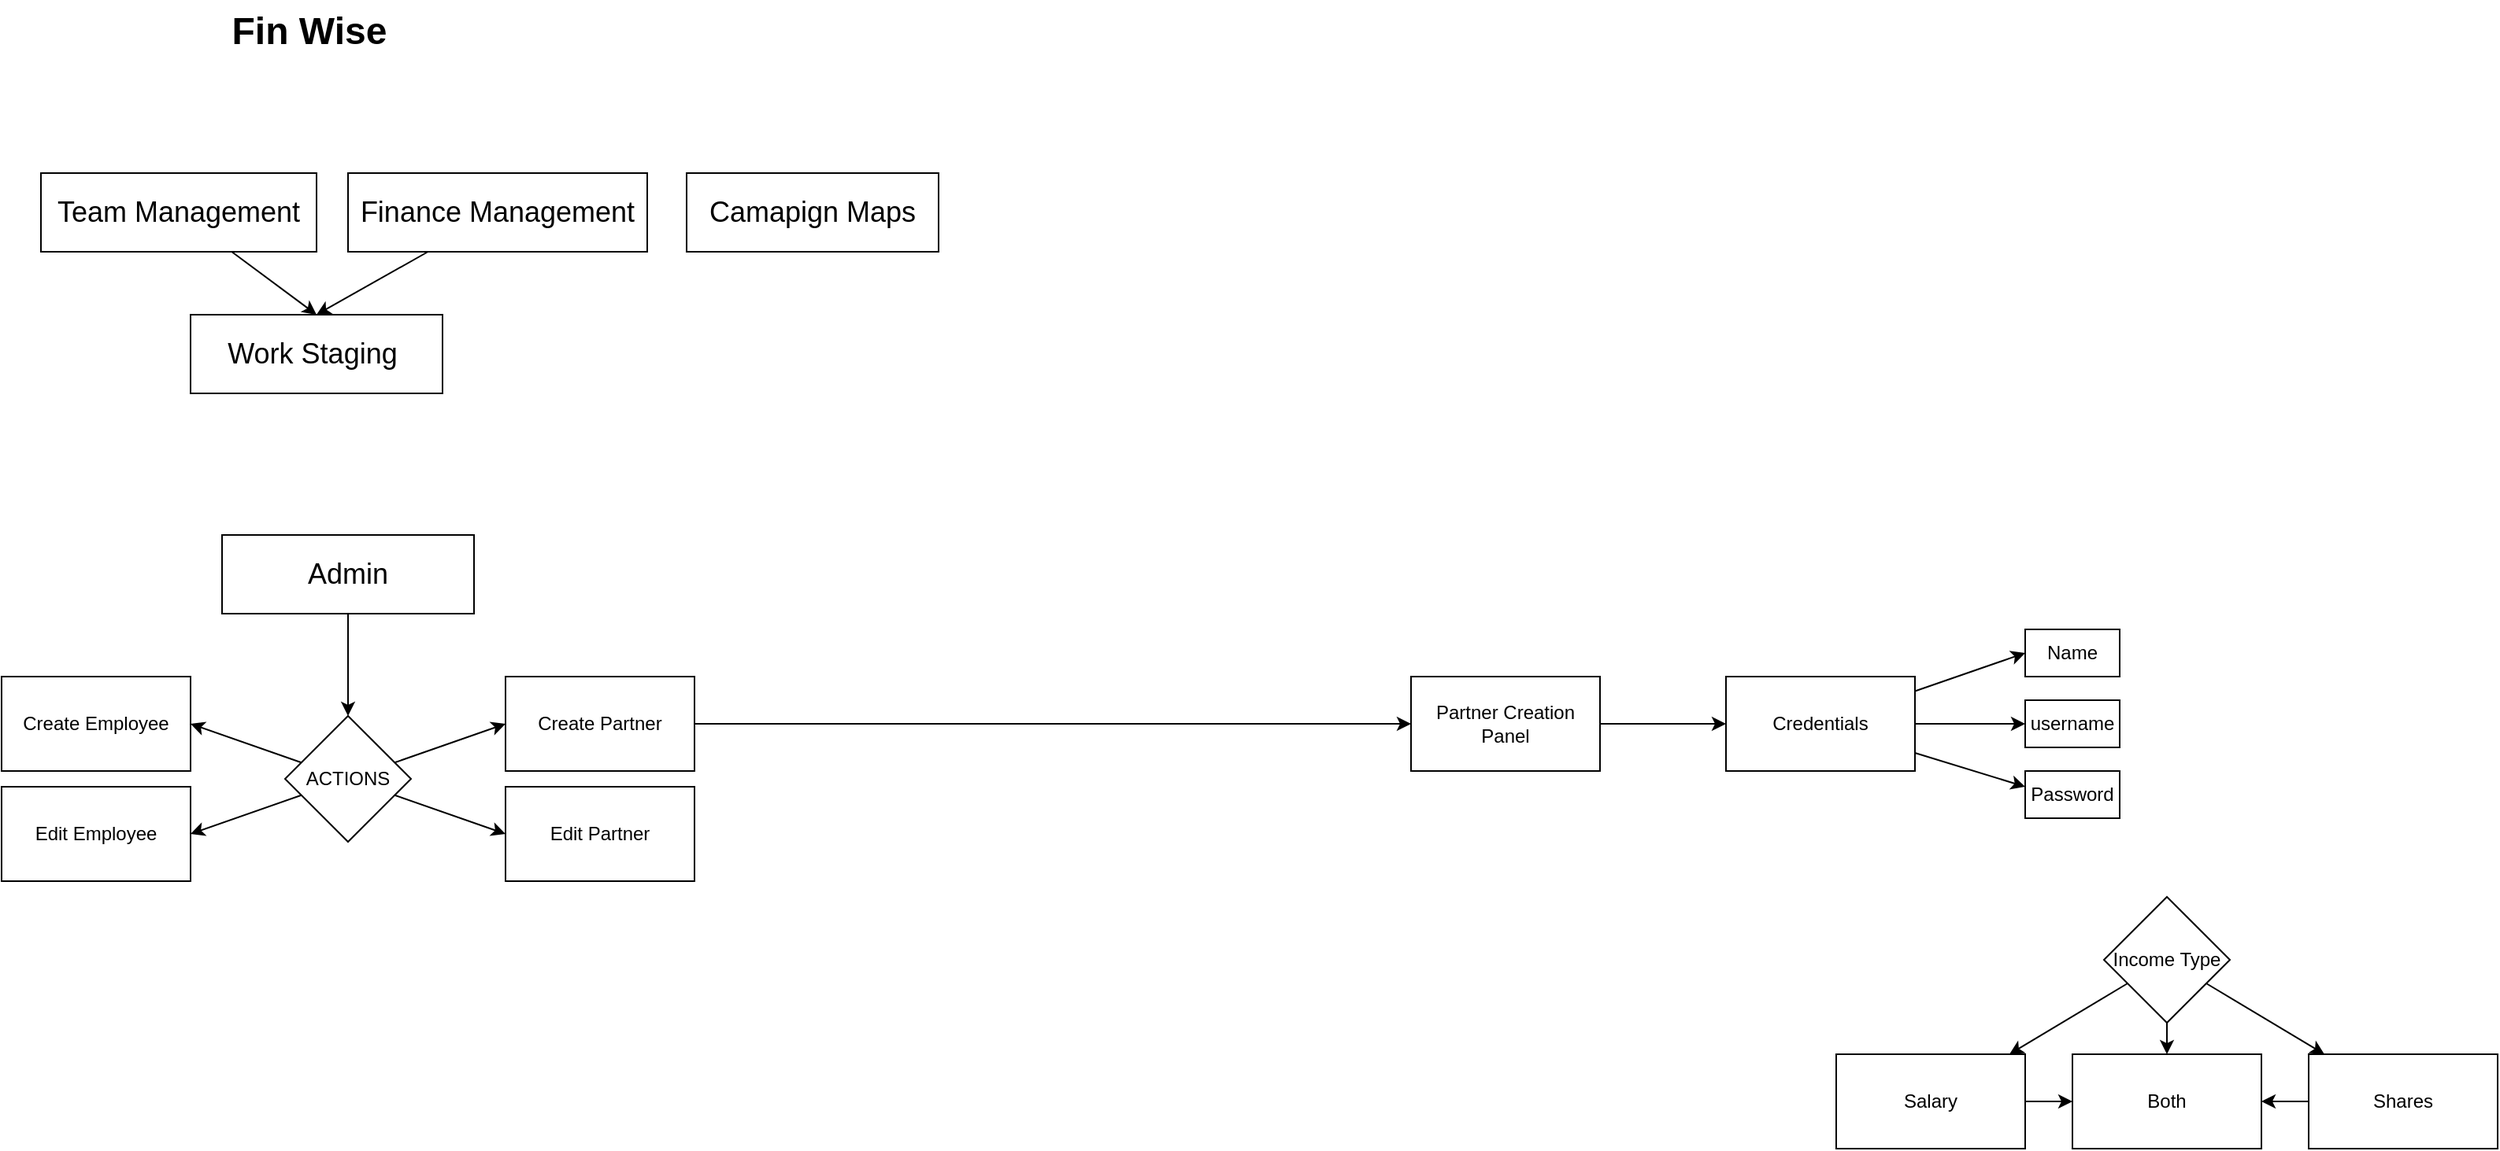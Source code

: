 <mxfile>
    <diagram id="jEpkezGELk_ubVh0BI_I" name="Page-1">
        <mxGraphModel dx="1368" dy="916" grid="1" gridSize="10" guides="1" tooltips="1" connect="1" arrows="1" fold="1" page="1" pageScale="1" pageWidth="850" pageHeight="1100" math="0" shadow="0">
            <root>
                <mxCell id="0"/>
                <mxCell id="1" parent="0"/>
                <mxCell id="3" value="Fin Wise" style="text;strokeColor=none;fillColor=none;html=1;fontSize=24;fontStyle=1;verticalAlign=middle;align=center;" parent="1" vertex="1">
                    <mxGeometry x="350" y="20" width="100" height="40" as="geometry"/>
                </mxCell>
                <mxCell id="5" value="&lt;font style=&quot;font-size: 18px;&quot;&gt;Work Staging&amp;nbsp;&lt;/font&gt;" style="rounded=0;whiteSpace=wrap;html=1;" parent="1" vertex="1">
                    <mxGeometry x="325" y="220" width="160" height="50" as="geometry"/>
                </mxCell>
                <mxCell id="56" style="edgeStyle=none;html=1;entryX=0.5;entryY=0;entryDx=0;entryDy=0;" edge="1" parent="1" source="6" target="5">
                    <mxGeometry relative="1" as="geometry"/>
                </mxCell>
                <mxCell id="6" value="&lt;font style=&quot;font-size: 18px;&quot;&gt;Team Management&lt;/font&gt;" style="rounded=0;whiteSpace=wrap;html=1;" parent="1" vertex="1">
                    <mxGeometry x="230" y="130" width="175" height="50" as="geometry"/>
                </mxCell>
                <mxCell id="57" style="edgeStyle=none;html=1;entryX=0.5;entryY=0;entryDx=0;entryDy=0;" edge="1" parent="1" source="7" target="5">
                    <mxGeometry relative="1" as="geometry"/>
                </mxCell>
                <mxCell id="7" value="&lt;font style=&quot;font-size: 18px;&quot;&gt;Finance Management&lt;/font&gt;" style="rounded=0;whiteSpace=wrap;html=1;" parent="1" vertex="1">
                    <mxGeometry x="425" y="130" width="190" height="50" as="geometry"/>
                </mxCell>
                <mxCell id="8" value="&lt;font style=&quot;font-size: 18px;&quot;&gt;Camapign Maps&lt;/font&gt;" style="rounded=0;whiteSpace=wrap;html=1;" parent="1" vertex="1">
                    <mxGeometry x="640" y="130" width="160" height="50" as="geometry"/>
                </mxCell>
                <mxCell id="12" value="" style="edgeStyle=none;html=1;" parent="1" source="10" target="11" edge="1">
                    <mxGeometry relative="1" as="geometry"/>
                </mxCell>
                <mxCell id="10" value="&lt;font style=&quot;font-size: 18px;&quot;&gt;Admin&lt;br&gt;&lt;/font&gt;" style="rounded=0;whiteSpace=wrap;html=1;" parent="1" vertex="1">
                    <mxGeometry x="345" y="360" width="160" height="50" as="geometry"/>
                </mxCell>
                <mxCell id="16" value="" style="edgeStyle=none;html=1;entryX=1;entryY=0.5;entryDx=0;entryDy=0;" parent="1" source="11" target="15" edge="1">
                    <mxGeometry relative="1" as="geometry"/>
                </mxCell>
                <mxCell id="17" value="" style="edgeStyle=none;html=1;entryX=0;entryY=0.5;entryDx=0;entryDy=0;" parent="1" source="11" target="13" edge="1">
                    <mxGeometry relative="1" as="geometry"/>
                </mxCell>
                <mxCell id="20" style="edgeStyle=none;html=1;entryX=0;entryY=0.5;entryDx=0;entryDy=0;" parent="1" source="11" target="18" edge="1">
                    <mxGeometry relative="1" as="geometry"/>
                </mxCell>
                <mxCell id="23" style="edgeStyle=none;html=1;entryX=1;entryY=0.5;entryDx=0;entryDy=0;" parent="1" source="11" target="22" edge="1">
                    <mxGeometry relative="1" as="geometry"/>
                </mxCell>
                <mxCell id="11" value="ACTIONS" style="rhombus;whiteSpace=wrap;html=1;rounded=0;" parent="1" vertex="1">
                    <mxGeometry x="385" y="475" width="80" height="80" as="geometry"/>
                </mxCell>
                <mxCell id="25" value="" style="edgeStyle=none;html=1;" parent="1" source="13" target="24" edge="1">
                    <mxGeometry relative="1" as="geometry"/>
                </mxCell>
                <mxCell id="13" value="Create Partner" style="whiteSpace=wrap;html=1;rounded=0;" parent="1" vertex="1">
                    <mxGeometry x="525" y="450" width="120" height="60" as="geometry"/>
                </mxCell>
                <mxCell id="15" value="Create Employee" style="whiteSpace=wrap;html=1;rounded=0;" parent="1" vertex="1">
                    <mxGeometry x="205" y="450" width="120" height="60" as="geometry"/>
                </mxCell>
                <mxCell id="18" value="Edit Partner" style="whiteSpace=wrap;html=1;rounded=0;" parent="1" vertex="1">
                    <mxGeometry x="525" y="520" width="120" height="60" as="geometry"/>
                </mxCell>
                <mxCell id="22" value="Edit Employee" style="whiteSpace=wrap;html=1;rounded=0;" parent="1" vertex="1">
                    <mxGeometry x="205" y="520" width="120" height="60" as="geometry"/>
                </mxCell>
                <mxCell id="48" value="" style="edgeStyle=none;html=1;" parent="1" source="24" target="47" edge="1">
                    <mxGeometry relative="1" as="geometry"/>
                </mxCell>
                <mxCell id="24" value="Partner Creation&lt;br&gt;Panel" style="whiteSpace=wrap;html=1;rounded=0;" parent="1" vertex="1">
                    <mxGeometry x="1100" y="450" width="120" height="60" as="geometry"/>
                </mxCell>
                <mxCell id="33" value="" style="edgeStyle=none;html=1;" parent="1" source="30" target="32" edge="1">
                    <mxGeometry relative="1" as="geometry"/>
                </mxCell>
                <mxCell id="35" value="" style="edgeStyle=none;html=1;" parent="1" source="30" target="34" edge="1">
                    <mxGeometry relative="1" as="geometry"/>
                </mxCell>
                <mxCell id="41" value="" style="edgeStyle=none;html=1;" parent="1" source="30" target="40" edge="1">
                    <mxGeometry relative="1" as="geometry"/>
                </mxCell>
                <mxCell id="30" value="Income Type" style="rhombus;whiteSpace=wrap;html=1;rounded=0;" parent="1" vertex="1">
                    <mxGeometry x="1540" y="590" width="80" height="80" as="geometry"/>
                </mxCell>
                <mxCell id="45" style="edgeStyle=none;html=1;entryX=0;entryY=0.5;entryDx=0;entryDy=0;" parent="1" source="32" target="40" edge="1">
                    <mxGeometry relative="1" as="geometry"/>
                </mxCell>
                <mxCell id="32" value="Salary" style="whiteSpace=wrap;html=1;rounded=0;" parent="1" vertex="1">
                    <mxGeometry x="1370" y="690" width="120" height="60" as="geometry"/>
                </mxCell>
                <mxCell id="46" style="edgeStyle=none;html=1;entryX=1;entryY=0.5;entryDx=0;entryDy=0;" parent="1" source="34" target="40" edge="1">
                    <mxGeometry relative="1" as="geometry"/>
                </mxCell>
                <mxCell id="34" value="Shares" style="whiteSpace=wrap;html=1;rounded=0;" parent="1" vertex="1">
                    <mxGeometry x="1670" y="690" width="120" height="60" as="geometry"/>
                </mxCell>
                <mxCell id="40" value="Both" style="whiteSpace=wrap;html=1;rounded=0;" parent="1" vertex="1">
                    <mxGeometry x="1520" y="690" width="120" height="60" as="geometry"/>
                </mxCell>
                <mxCell id="53" style="edgeStyle=none;html=1;" parent="1" source="47" target="51" edge="1">
                    <mxGeometry relative="1" as="geometry"/>
                </mxCell>
                <mxCell id="54" style="edgeStyle=none;html=1;" parent="1" source="47" edge="1">
                    <mxGeometry relative="1" as="geometry">
                        <mxPoint x="1490" y="520" as="targetPoint"/>
                    </mxGeometry>
                </mxCell>
                <mxCell id="55" style="edgeStyle=none;html=1;entryX=0;entryY=0.5;entryDx=0;entryDy=0;" parent="1" source="47" target="49" edge="1">
                    <mxGeometry relative="1" as="geometry"/>
                </mxCell>
                <mxCell id="47" value="Credentials" style="whiteSpace=wrap;html=1;rounded=0;" parent="1" vertex="1">
                    <mxGeometry x="1300" y="450" width="120" height="60" as="geometry"/>
                </mxCell>
                <mxCell id="49" value="Name" style="whiteSpace=wrap;html=1;rounded=0;" parent="1" vertex="1">
                    <mxGeometry x="1490" y="420" width="60" height="30" as="geometry"/>
                </mxCell>
                <mxCell id="51" value="username" style="whiteSpace=wrap;html=1;rounded=0;" parent="1" vertex="1">
                    <mxGeometry x="1490" y="465" width="60" height="30" as="geometry"/>
                </mxCell>
                <mxCell id="52" value="Password" style="whiteSpace=wrap;html=1;rounded=0;" parent="1" vertex="1">
                    <mxGeometry x="1490" y="510" width="60" height="30" as="geometry"/>
                </mxCell>
            </root>
        </mxGraphModel>
    </diagram>
</mxfile>